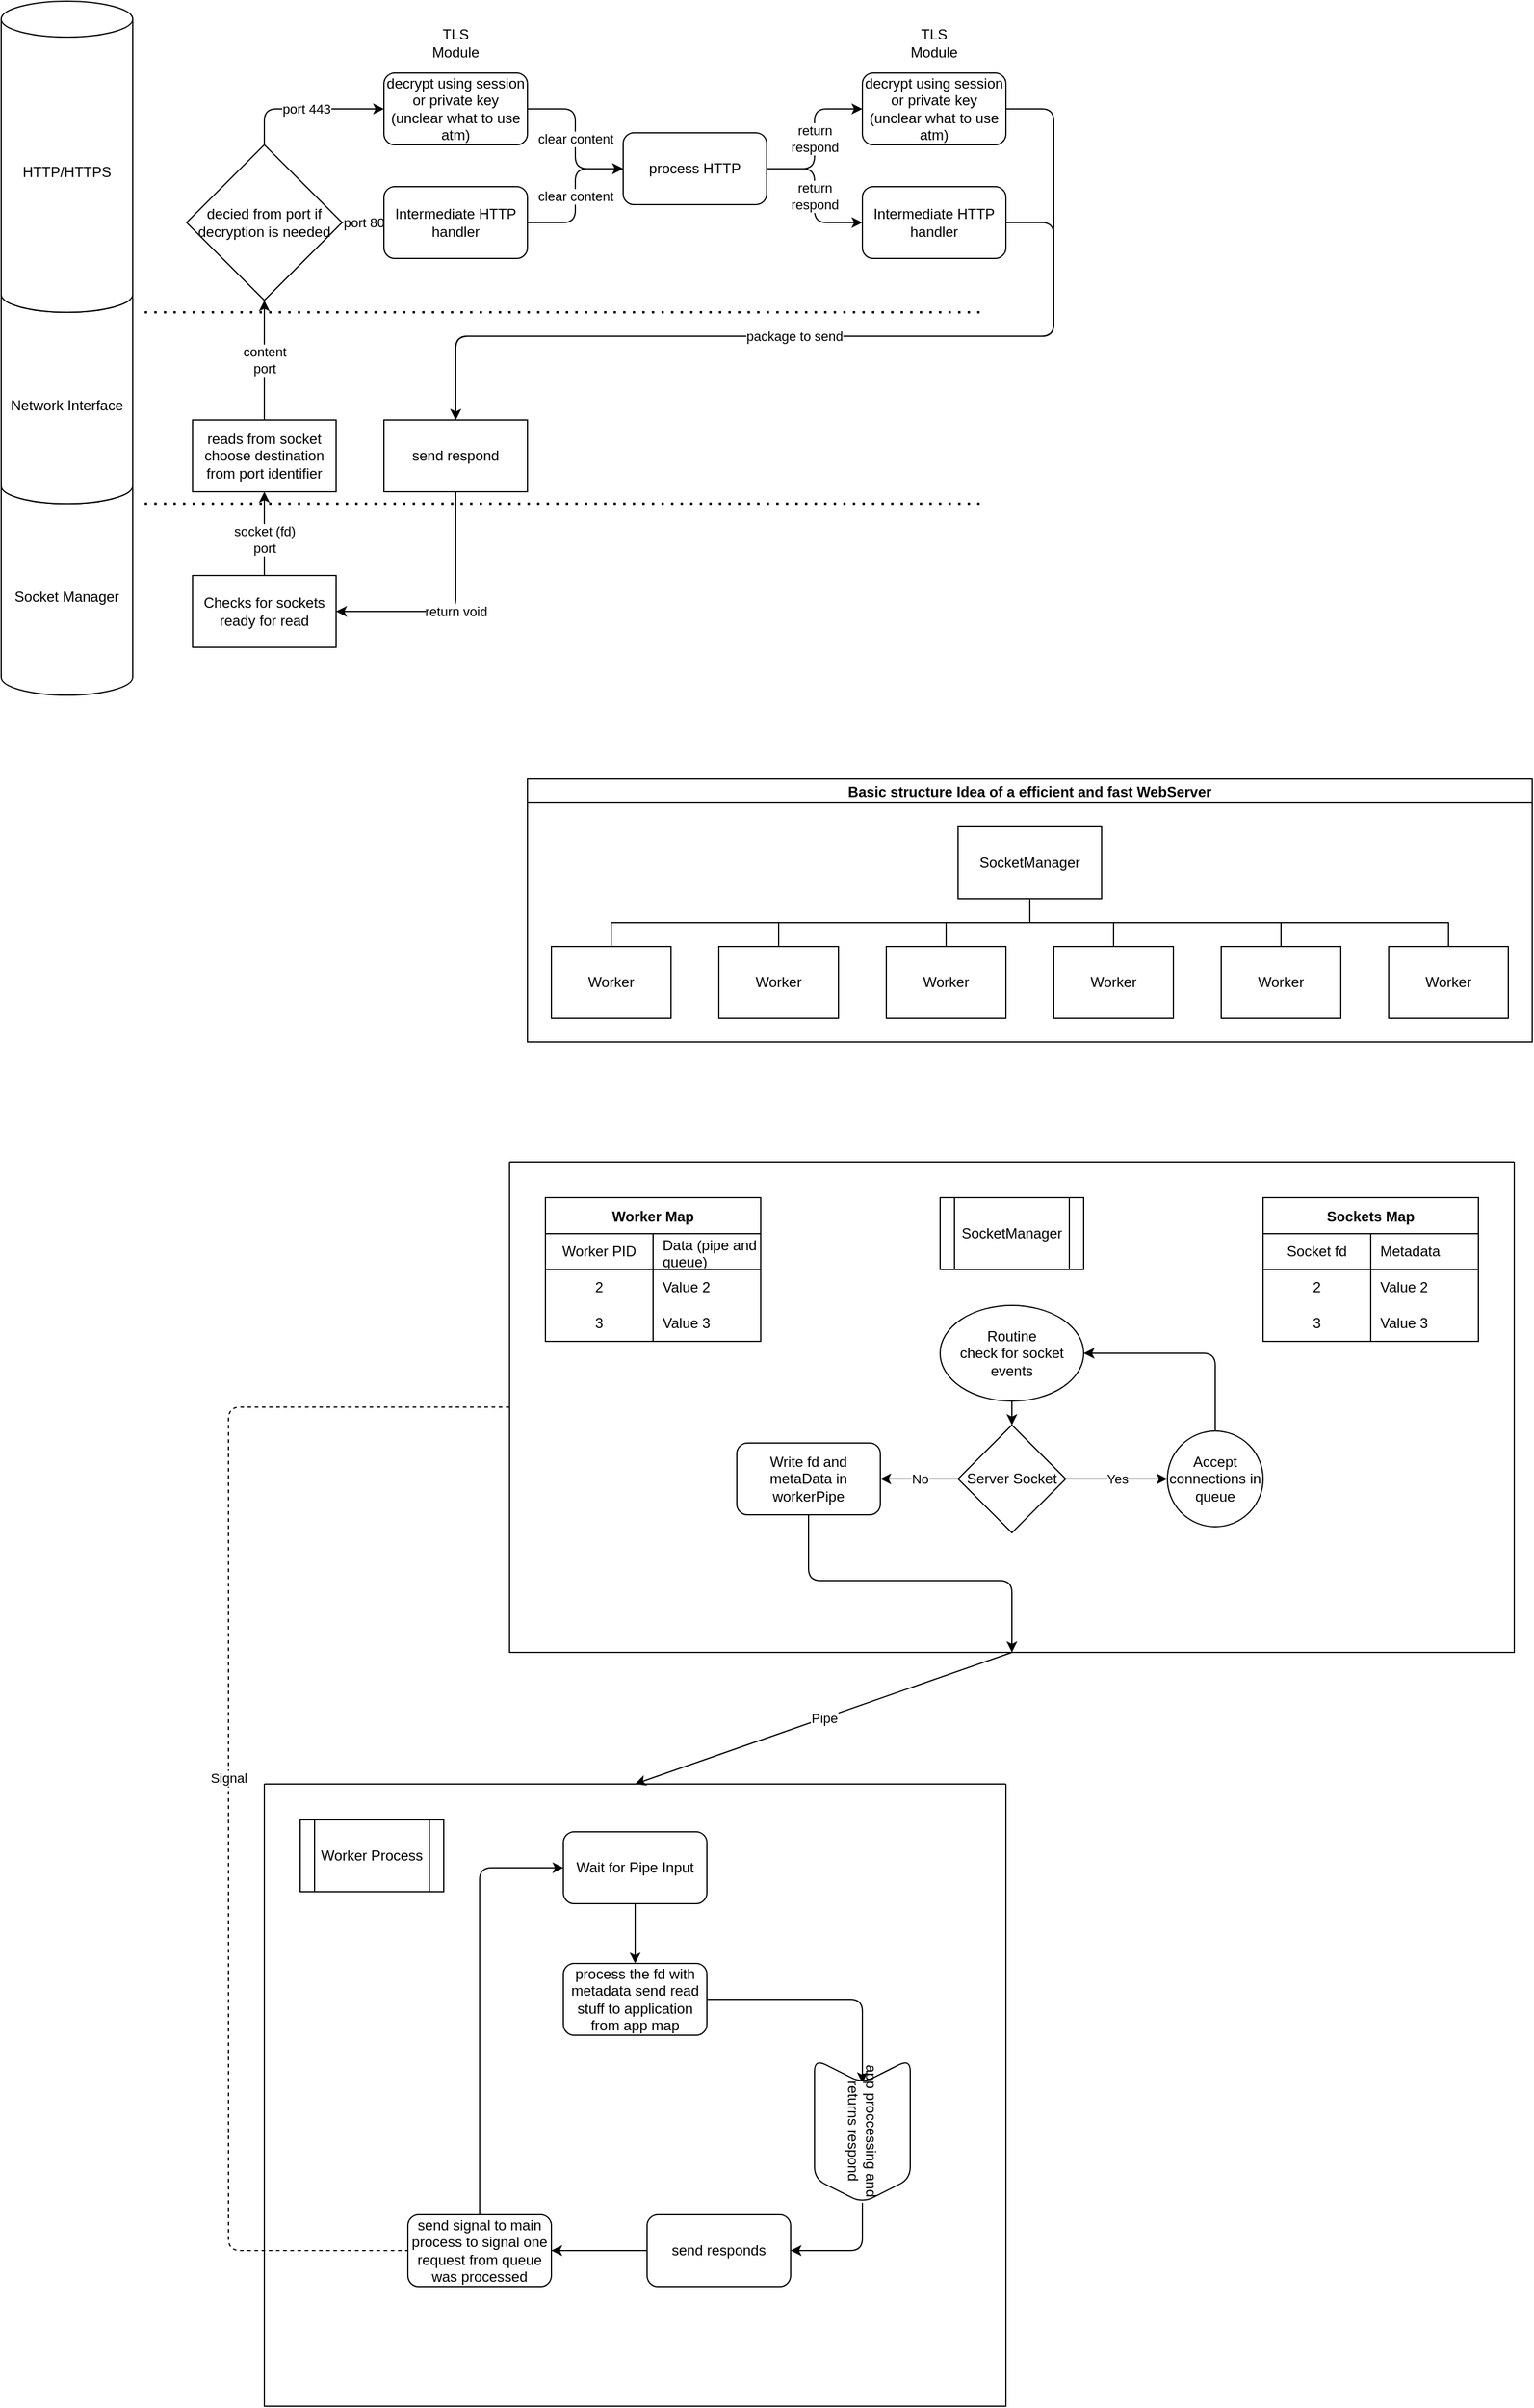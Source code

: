 <mxfile>
    <diagram id="cBjchAkmlBqhMuz2ZoYb" name="Page-1">
        <mxGraphModel dx="653" dy="290" grid="1" gridSize="10" guides="1" tooltips="1" connect="1" arrows="1" fold="1" page="1" pageScale="1" pageWidth="850" pageHeight="1100" math="0" shadow="0">
            <root>
                <mxCell id="0"/>
                <mxCell id="1" parent="0"/>
                <mxCell id="13" value="Socket Manager" style="shape=cylinder3;whiteSpace=wrap;html=1;boundedLbl=1;backgroundOutline=1;size=15;" parent="1" vertex="1">
                    <mxGeometry y="510" width="110" height="190" as="geometry"/>
                </mxCell>
                <mxCell id="12" value="Network Interface" style="shape=cylinder3;whiteSpace=wrap;html=1;boundedLbl=1;backgroundOutline=1;size=15;" parent="1" vertex="1">
                    <mxGeometry y="350" width="110" height="190" as="geometry"/>
                </mxCell>
                <mxCell id="7" value="HTTP/HTTPS" style="shape=cylinder3;whiteSpace=wrap;html=1;boundedLbl=1;backgroundOutline=1;size=15;" parent="1" vertex="1">
                    <mxGeometry y="120" width="110" height="260" as="geometry"/>
                </mxCell>
                <mxCell id="33" value="" style="endArrow=none;dashed=1;html=1;dashPattern=1 3;strokeWidth=2;" parent="1" edge="1">
                    <mxGeometry width="50" height="50" relative="1" as="geometry">
                        <mxPoint x="120" y="380" as="sourcePoint"/>
                        <mxPoint x="820" y="380" as="targetPoint"/>
                    </mxGeometry>
                </mxCell>
                <mxCell id="34" value="" style="endArrow=none;dashed=1;html=1;dashPattern=1 3;strokeWidth=2;" parent="1" edge="1">
                    <mxGeometry width="50" height="50" relative="1" as="geometry">
                        <mxPoint x="120" y="540" as="sourcePoint"/>
                        <mxPoint x="820" y="540" as="targetPoint"/>
                    </mxGeometry>
                </mxCell>
                <mxCell id="61" value="socket (fd)&lt;br&gt;port" style="edgeStyle=none;html=1;exitX=0.5;exitY=0;exitDx=0;exitDy=0;entryX=0.5;entryY=1;entryDx=0;entryDy=0;" parent="1" source="57" target="59" edge="1">
                    <mxGeometry x="-0.143" relative="1" as="geometry">
                        <Array as="points">
                            <mxPoint x="220" y="550"/>
                        </Array>
                        <mxPoint as="offset"/>
                    </mxGeometry>
                </mxCell>
                <mxCell id="57" value="Checks for sockets ready for read" style="rounded=0;whiteSpace=wrap;html=1;" parent="1" vertex="1">
                    <mxGeometry x="160" y="600" width="120" height="60" as="geometry"/>
                </mxCell>
                <mxCell id="77" value="content&lt;br&gt;port" style="edgeStyle=none;html=1;" parent="1" source="59" target="76" edge="1">
                    <mxGeometry relative="1" as="geometry"/>
                </mxCell>
                <mxCell id="59" value="reads from socket&lt;br&gt;choose destination from port identifier" style="rounded=0;whiteSpace=wrap;html=1;" parent="1" vertex="1">
                    <mxGeometry x="160" y="470" width="120" height="60" as="geometry"/>
                </mxCell>
                <mxCell id="82" value="port 80" style="edgeStyle=none;html=1;exitX=1;exitY=0.5;exitDx=0;exitDy=0;entryX=0;entryY=0.5;entryDx=0;entryDy=0;spacingTop=0;spacing=2;" parent="1" source="76" target="81" edge="1">
                    <mxGeometry relative="1" as="geometry">
                        <Array as="points"/>
                    </mxGeometry>
                </mxCell>
                <mxCell id="83" value="port 443" style="edgeStyle=none;html=1;exitX=0.5;exitY=0;exitDx=0;exitDy=0;entryX=0;entryY=0.5;entryDx=0;entryDy=0;" parent="1" source="76" target="80" edge="1">
                    <mxGeometry relative="1" as="geometry">
                        <Array as="points">
                            <mxPoint x="220" y="210"/>
                        </Array>
                    </mxGeometry>
                </mxCell>
                <mxCell id="76" value="decied from port if decryption is needed" style="rhombus;whiteSpace=wrap;html=1;rounded=0;" parent="1" vertex="1">
                    <mxGeometry x="155" y="240" width="130" height="130" as="geometry"/>
                </mxCell>
                <mxCell id="91" value="clear content" style="edgeStyle=none;html=1;exitX=1;exitY=0.5;exitDx=0;exitDy=0;entryX=0;entryY=0.5;entryDx=0;entryDy=0;" parent="1" source="80" target="87" edge="1">
                    <mxGeometry relative="1" as="geometry">
                        <Array as="points">
                            <mxPoint x="480" y="210"/>
                            <mxPoint x="480" y="260"/>
                        </Array>
                    </mxGeometry>
                </mxCell>
                <mxCell id="80" value="decrypt using session or private key (unclear what to use atm)" style="rounded=1;whiteSpace=wrap;html=1;" parent="1" vertex="1">
                    <mxGeometry x="320" y="180" width="120" height="60" as="geometry"/>
                </mxCell>
                <mxCell id="90" value="clear content" style="edgeStyle=none;html=1;exitX=1;exitY=0.5;exitDx=0;exitDy=0;entryX=0;entryY=0.5;entryDx=0;entryDy=0;" parent="1" source="81" target="87" edge="1">
                    <mxGeometry relative="1" as="geometry">
                        <Array as="points">
                            <mxPoint x="480" y="305"/>
                            <mxPoint x="480" y="260"/>
                        </Array>
                    </mxGeometry>
                </mxCell>
                <mxCell id="81" value="Intermediate HTTP handler" style="rounded=1;whiteSpace=wrap;html=1;" parent="1" vertex="1">
                    <mxGeometry x="320" y="275" width="120" height="60" as="geometry"/>
                </mxCell>
                <mxCell id="100" value="return void" style="edgeStyle=none;html=1;exitX=0.5;exitY=1;exitDx=0;exitDy=0;entryX=1;entryY=0.5;entryDx=0;entryDy=0;" parent="1" source="85" target="57" edge="1">
                    <mxGeometry relative="1" as="geometry">
                        <mxPoint x="380" y="590" as="targetPoint"/>
                        <Array as="points">
                            <mxPoint x="380" y="630"/>
                        </Array>
                    </mxGeometry>
                </mxCell>
                <mxCell id="85" value="send respond" style="rounded=0;whiteSpace=wrap;html=1;" parent="1" vertex="1">
                    <mxGeometry x="320" y="470" width="120" height="60" as="geometry"/>
                </mxCell>
                <mxCell id="94" value="return&lt;br&gt;respond" style="edgeStyle=none;html=1;exitX=1;exitY=0.5;exitDx=0;exitDy=0;entryX=0;entryY=0.5;entryDx=0;entryDy=0;" parent="1" source="87" target="93" edge="1">
                    <mxGeometry relative="1" as="geometry">
                        <Array as="points">
                            <mxPoint x="680" y="260"/>
                            <mxPoint x="680" y="305"/>
                        </Array>
                    </mxGeometry>
                </mxCell>
                <mxCell id="95" value="return&lt;br&gt;respond" style="edgeStyle=none;html=1;exitX=1;exitY=0.5;exitDx=0;exitDy=0;entryX=0;entryY=0.5;entryDx=0;entryDy=0;" parent="1" source="87" target="92" edge="1">
                    <mxGeometry relative="1" as="geometry">
                        <Array as="points">
                            <mxPoint x="680" y="260"/>
                            <mxPoint x="680" y="210"/>
                        </Array>
                    </mxGeometry>
                </mxCell>
                <mxCell id="87" value="process HTTP" style="whiteSpace=wrap;html=1;rounded=1;" parent="1" vertex="1">
                    <mxGeometry x="520" y="230" width="120" height="60" as="geometry"/>
                </mxCell>
                <mxCell id="97" style="edgeStyle=none;html=1;exitX=1;exitY=0.5;exitDx=0;exitDy=0;entryX=0.5;entryY=0;entryDx=0;entryDy=0;" parent="1" source="92" target="85" edge="1">
                    <mxGeometry relative="1" as="geometry">
                        <Array as="points">
                            <mxPoint x="880" y="210"/>
                            <mxPoint x="880" y="400"/>
                            <mxPoint x="380" y="400"/>
                        </Array>
                    </mxGeometry>
                </mxCell>
                <mxCell id="92" value="decrypt using session or private key (unclear what to use atm)" style="rounded=1;whiteSpace=wrap;html=1;" parent="1" vertex="1">
                    <mxGeometry x="720" y="180" width="120" height="60" as="geometry"/>
                </mxCell>
                <mxCell id="96" value="package to send" style="edgeStyle=none;html=1;exitX=1;exitY=0.5;exitDx=0;exitDy=0;entryX=0.5;entryY=0;entryDx=0;entryDy=0;" parent="1" source="93" target="85" edge="1">
                    <mxGeometry relative="1" as="geometry">
                        <mxPoint x="900" y="305" as="targetPoint"/>
                        <Array as="points">
                            <mxPoint x="880" y="305"/>
                            <mxPoint x="880" y="400"/>
                            <mxPoint x="380" y="400"/>
                        </Array>
                    </mxGeometry>
                </mxCell>
                <mxCell id="93" value="Intermediate HTTP handler" style="rounded=1;whiteSpace=wrap;html=1;" parent="1" vertex="1">
                    <mxGeometry x="720" y="275" width="120" height="60" as="geometry"/>
                </mxCell>
                <mxCell id="98" value="TLS Module" style="text;html=1;strokeColor=none;fillColor=none;align=center;verticalAlign=middle;whiteSpace=wrap;rounded=0;" parent="1" vertex="1">
                    <mxGeometry x="350" y="140" width="60" height="30" as="geometry"/>
                </mxCell>
                <mxCell id="99" value="TLS Module" style="text;html=1;strokeColor=none;fillColor=none;align=center;verticalAlign=middle;whiteSpace=wrap;rounded=0;" parent="1" vertex="1">
                    <mxGeometry x="750" y="140" width="60" height="30" as="geometry"/>
                </mxCell>
                <mxCell id="101" value="Basic structure Idea of a efficient and fast WebServer" style="swimlane;startSize=20;horizontal=1;containerType=tree;newEdgeStyle={&quot;edgeStyle&quot;:&quot;elbowEdgeStyle&quot;,&quot;startArrow&quot;:&quot;none&quot;,&quot;endArrow&quot;:&quot;none&quot;};" parent="1" vertex="1">
                    <mxGeometry x="440" y="770" width="840" height="220" as="geometry"/>
                </mxCell>
                <mxCell id="102" value="" style="edgeStyle=elbowEdgeStyle;elbow=vertical;sourcePerimeterSpacing=0;targetPerimeterSpacing=0;startArrow=none;endArrow=none;rounded=0;curved=0;" parent="101" source="104" target="105" edge="1">
                    <mxGeometry relative="1" as="geometry"/>
                </mxCell>
                <mxCell id="103" value="" style="edgeStyle=elbowEdgeStyle;elbow=vertical;sourcePerimeterSpacing=0;targetPerimeterSpacing=0;startArrow=none;endArrow=none;rounded=0;curved=0;" parent="101" source="104" target="106" edge="1">
                    <mxGeometry relative="1" as="geometry"/>
                </mxCell>
                <UserObject label="SocketManager" treeRoot="1" id="104">
                    <mxCell style="whiteSpace=wrap;html=1;align=center;treeFolding=1;treeMoving=1;newEdgeStyle={&quot;edgeStyle&quot;:&quot;elbowEdgeStyle&quot;,&quot;startArrow&quot;:&quot;none&quot;,&quot;endArrow&quot;:&quot;none&quot;};" parent="101" vertex="1">
                        <mxGeometry x="360" y="40" width="120" height="60" as="geometry"/>
                    </mxCell>
                </UserObject>
                <mxCell id="105" value="Worker" style="whiteSpace=wrap;html=1;align=center;verticalAlign=middle;treeFolding=1;treeMoving=1;newEdgeStyle={&quot;edgeStyle&quot;:&quot;elbowEdgeStyle&quot;,&quot;startArrow&quot;:&quot;none&quot;,&quot;endArrow&quot;:&quot;none&quot;};" parent="101" vertex="1">
                    <mxGeometry x="20" y="140" width="100" height="60" as="geometry"/>
                </mxCell>
                <mxCell id="106" value="Worker" style="whiteSpace=wrap;html=1;align=center;verticalAlign=middle;treeFolding=1;treeMoving=1;newEdgeStyle={&quot;edgeStyle&quot;:&quot;elbowEdgeStyle&quot;,&quot;startArrow&quot;:&quot;none&quot;,&quot;endArrow&quot;:&quot;none&quot;};" parent="101" vertex="1">
                    <mxGeometry x="160" y="140" width="100" height="60" as="geometry"/>
                </mxCell>
                <mxCell id="114" value="Worker" style="whiteSpace=wrap;html=1;align=center;verticalAlign=middle;treeFolding=1;treeMoving=1;newEdgeStyle={&quot;edgeStyle&quot;:&quot;elbowEdgeStyle&quot;,&quot;startArrow&quot;:&quot;none&quot;,&quot;endArrow&quot;:&quot;none&quot;};" parent="101" vertex="1">
                    <mxGeometry x="300" y="140" width="100" height="60" as="geometry"/>
                </mxCell>
                <mxCell id="115" value="" style="edgeStyle=elbowEdgeStyle;elbow=vertical;sourcePerimeterSpacing=0;targetPerimeterSpacing=0;startArrow=none;endArrow=none;rounded=0;curved=0;exitX=0.5;exitY=1;exitDx=0;exitDy=0;" parent="101" source="104" target="114" edge="1">
                    <mxGeometry relative="1" as="geometry">
                        <mxPoint x="350" y="120" as="sourcePoint"/>
                    </mxGeometry>
                </mxCell>
                <mxCell id="116" value="Worker" style="whiteSpace=wrap;html=1;align=center;verticalAlign=middle;treeFolding=1;treeMoving=1;newEdgeStyle={&quot;edgeStyle&quot;:&quot;elbowEdgeStyle&quot;,&quot;startArrow&quot;:&quot;none&quot;,&quot;endArrow&quot;:&quot;none&quot;};" parent="101" vertex="1">
                    <mxGeometry x="440" y="140" width="100" height="60" as="geometry"/>
                </mxCell>
                <mxCell id="117" value="" style="edgeStyle=elbowEdgeStyle;elbow=vertical;sourcePerimeterSpacing=0;targetPerimeterSpacing=0;startArrow=none;endArrow=none;rounded=0;curved=0;" parent="101" target="116" edge="1">
                    <mxGeometry relative="1" as="geometry">
                        <mxPoint x="420" y="100" as="sourcePoint"/>
                    </mxGeometry>
                </mxCell>
                <mxCell id="121" value="Worker" style="whiteSpace=wrap;html=1;align=center;verticalAlign=middle;treeFolding=1;treeMoving=1;newEdgeStyle={&quot;edgeStyle&quot;:&quot;elbowEdgeStyle&quot;,&quot;startArrow&quot;:&quot;none&quot;,&quot;endArrow&quot;:&quot;none&quot;};" parent="101" vertex="1">
                    <mxGeometry x="580" y="140" width="100" height="60" as="geometry"/>
                </mxCell>
                <mxCell id="122" value="" style="edgeStyle=elbowEdgeStyle;elbow=vertical;sourcePerimeterSpacing=0;targetPerimeterSpacing=0;startArrow=none;endArrow=none;rounded=0;curved=0;exitX=0.5;exitY=1;exitDx=0;exitDy=0;" parent="101" source="104" target="121" edge="1">
                    <mxGeometry relative="1" as="geometry">
                        <mxPoint x="560" y="100" as="sourcePoint"/>
                    </mxGeometry>
                </mxCell>
                <mxCell id="123" value="Worker" style="whiteSpace=wrap;html=1;align=center;verticalAlign=middle;treeFolding=1;treeMoving=1;newEdgeStyle={&quot;edgeStyle&quot;:&quot;elbowEdgeStyle&quot;,&quot;startArrow&quot;:&quot;none&quot;,&quot;endArrow&quot;:&quot;none&quot;};" parent="101" vertex="1">
                    <mxGeometry x="720" y="140" width="100" height="60" as="geometry"/>
                </mxCell>
                <mxCell id="124" value="" style="edgeStyle=elbowEdgeStyle;elbow=vertical;sourcePerimeterSpacing=0;targetPerimeterSpacing=0;startArrow=none;endArrow=none;rounded=0;curved=0;exitX=0.5;exitY=1;exitDx=0;exitDy=0;" parent="101" source="104" target="123" edge="1">
                    <mxGeometry relative="1" as="geometry">
                        <mxPoint x="700.0" y="100" as="sourcePoint"/>
                    </mxGeometry>
                </mxCell>
                <mxCell id="136" value="" style="swimlane;startSize=0;" parent="1" vertex="1">
                    <mxGeometry x="425" y="1090" width="840" height="410" as="geometry"/>
                </mxCell>
                <mxCell id="133" value="SocketManager" style="shape=process;whiteSpace=wrap;html=1;backgroundOutline=1;" parent="136" vertex="1">
                    <mxGeometry x="360" y="30" width="120" height="60" as="geometry"/>
                </mxCell>
                <mxCell id="141" style="edgeStyle=none;html=1;exitX=0.5;exitY=1;exitDx=0;exitDy=0;entryX=0.5;entryY=0;entryDx=0;entryDy=0;" parent="136" source="135" target="137" edge="1">
                    <mxGeometry relative="1" as="geometry"/>
                </mxCell>
                <mxCell id="135" value="Routine&lt;br&gt;check for socket events" style="ellipse;whiteSpace=wrap;html=1;" parent="136" vertex="1">
                    <mxGeometry x="360" y="120" width="120" height="80" as="geometry"/>
                </mxCell>
                <mxCell id="139" value="Yes" style="edgeStyle=none;html=1;" parent="136" source="137" target="138" edge="1">
                    <mxGeometry relative="1" as="geometry"/>
                </mxCell>
                <mxCell id="143" value="No" style="edgeStyle=none;html=1;" parent="136" source="137" target="142" edge="1">
                    <mxGeometry relative="1" as="geometry"/>
                </mxCell>
                <mxCell id="137" value="Server Socket" style="rhombus;whiteSpace=wrap;html=1;" parent="136" vertex="1">
                    <mxGeometry x="375" y="220" width="90" height="90" as="geometry"/>
                </mxCell>
                <mxCell id="140" style="edgeStyle=none;html=1;exitX=0.5;exitY=0;exitDx=0;exitDy=0;entryX=1;entryY=0.5;entryDx=0;entryDy=0;" parent="136" source="138" target="135" edge="1">
                    <mxGeometry relative="1" as="geometry">
                        <Array as="points">
                            <mxPoint x="590" y="160"/>
                        </Array>
                    </mxGeometry>
                </mxCell>
                <mxCell id="138" value="Accept connections in queue" style="ellipse;whiteSpace=wrap;html=1;" parent="136" vertex="1">
                    <mxGeometry x="550" y="225" width="80" height="80" as="geometry"/>
                </mxCell>
                <mxCell id="145" style="edgeStyle=none;html=1;exitX=0.5;exitY=1;exitDx=0;exitDy=0;entryX=0.5;entryY=1;entryDx=0;entryDy=0;" parent="136" source="142" target="136" edge="1">
                    <mxGeometry relative="1" as="geometry">
                        <Array as="points">
                            <mxPoint x="250" y="350"/>
                            <mxPoint x="420" y="350"/>
                        </Array>
                    </mxGeometry>
                </mxCell>
                <mxCell id="142" value="Write fd and metaData in workerPipe" style="rounded=1;whiteSpace=wrap;html=1;" parent="136" vertex="1">
                    <mxGeometry x="190" y="235" width="120" height="60" as="geometry"/>
                </mxCell>
                <mxCell id="183" value="" style="group" parent="136" vertex="1" connectable="0">
                    <mxGeometry x="30" y="30" width="180" height="120" as="geometry"/>
                </mxCell>
                <mxCell id="156" value="Worker Map" style="shape=table;startSize=30;container=1;collapsible=0;childLayout=tableLayout;fixedRows=1;rowLines=0;fontStyle=1;" parent="183" vertex="1">
                    <mxGeometry width="180" height="120" as="geometry"/>
                </mxCell>
                <mxCell id="157" value="" style="shape=tableRow;horizontal=0;startSize=0;swimlaneHead=0;swimlaneBody=0;top=0;left=0;bottom=0;right=0;collapsible=0;dropTarget=0;fillColor=none;points=[[0,0.5],[1,0.5]];portConstraint=eastwest;" parent="156" vertex="1">
                    <mxGeometry y="30" width="180" height="30" as="geometry"/>
                </mxCell>
                <mxCell id="158" value="Worker PID" style="shape=partialRectangle;html=1;whiteSpace=wrap;connectable=0;fillColor=none;top=0;left=0;bottom=0;right=0;overflow=hidden;pointerEvents=1;" parent="157" vertex="1">
                    <mxGeometry width="90" height="30" as="geometry">
                        <mxRectangle width="90" height="30" as="alternateBounds"/>
                    </mxGeometry>
                </mxCell>
                <mxCell id="159" value="Data (pipe and queue)" style="shape=partialRectangle;html=1;whiteSpace=wrap;connectable=0;fillColor=none;top=0;left=0;bottom=0;right=0;align=left;spacingLeft=6;overflow=hidden;" parent="157" vertex="1">
                    <mxGeometry x="90" width="90" height="30" as="geometry">
                        <mxRectangle width="90" height="30" as="alternateBounds"/>
                    </mxGeometry>
                </mxCell>
                <mxCell id="160" value="" style="shape=tableRow;horizontal=0;startSize=0;swimlaneHead=0;swimlaneBody=0;top=0;left=0;bottom=0;right=0;collapsible=0;dropTarget=0;fillColor=none;points=[[0,0.5],[1,0.5]];portConstraint=eastwest;" parent="156" vertex="1">
                    <mxGeometry y="60" width="180" height="30" as="geometry"/>
                </mxCell>
                <mxCell id="161" value="2" style="shape=partialRectangle;html=1;whiteSpace=wrap;connectable=0;fillColor=none;top=0;left=0;bottom=0;right=0;overflow=hidden;" parent="160" vertex="1">
                    <mxGeometry width="90" height="30" as="geometry">
                        <mxRectangle width="90" height="30" as="alternateBounds"/>
                    </mxGeometry>
                </mxCell>
                <mxCell id="162" value="Value 2" style="shape=partialRectangle;html=1;whiteSpace=wrap;connectable=0;fillColor=none;top=0;left=0;bottom=0;right=0;align=left;spacingLeft=6;overflow=hidden;" parent="160" vertex="1">
                    <mxGeometry x="90" width="90" height="30" as="geometry">
                        <mxRectangle width="90" height="30" as="alternateBounds"/>
                    </mxGeometry>
                </mxCell>
                <mxCell id="163" value="" style="shape=tableRow;horizontal=0;startSize=0;swimlaneHead=0;swimlaneBody=0;top=0;left=0;bottom=0;right=0;collapsible=0;dropTarget=0;fillColor=none;points=[[0,0.5],[1,0.5]];portConstraint=eastwest;" parent="156" vertex="1">
                    <mxGeometry y="90" width="180" height="30" as="geometry"/>
                </mxCell>
                <mxCell id="164" value="3" style="shape=partialRectangle;html=1;whiteSpace=wrap;connectable=0;fillColor=none;top=0;left=0;bottom=0;right=0;overflow=hidden;" parent="163" vertex="1">
                    <mxGeometry width="90" height="30" as="geometry">
                        <mxRectangle width="90" height="30" as="alternateBounds"/>
                    </mxGeometry>
                </mxCell>
                <mxCell id="165" value="Value 3" style="shape=partialRectangle;html=1;whiteSpace=wrap;connectable=0;fillColor=none;top=0;left=0;bottom=0;right=0;align=left;spacingLeft=6;overflow=hidden;" parent="163" vertex="1">
                    <mxGeometry x="90" width="90" height="30" as="geometry">
                        <mxRectangle width="90" height="30" as="alternateBounds"/>
                    </mxGeometry>
                </mxCell>
                <mxCell id="182" value="" style="line;strokeWidth=1;html=1;" parent="183" vertex="1">
                    <mxGeometry y="55" width="180" height="10" as="geometry"/>
                </mxCell>
                <mxCell id="184" value="" style="group" parent="136" vertex="1" connectable="0">
                    <mxGeometry x="630" y="30" width="180" height="120" as="geometry"/>
                </mxCell>
                <mxCell id="185" value="Sockets Map" style="shape=table;startSize=30;container=1;collapsible=0;childLayout=tableLayout;fixedRows=1;rowLines=0;fontStyle=1;" parent="184" vertex="1">
                    <mxGeometry width="180" height="120" as="geometry"/>
                </mxCell>
                <mxCell id="186" value="" style="shape=tableRow;horizontal=0;startSize=0;swimlaneHead=0;swimlaneBody=0;top=0;left=0;bottom=0;right=0;collapsible=0;dropTarget=0;fillColor=none;points=[[0,0.5],[1,0.5]];portConstraint=eastwest;" parent="185" vertex="1">
                    <mxGeometry y="30" width="180" height="30" as="geometry"/>
                </mxCell>
                <mxCell id="187" value="Socket fd" style="shape=partialRectangle;html=1;whiteSpace=wrap;connectable=0;fillColor=none;top=0;left=0;bottom=0;right=0;overflow=hidden;pointerEvents=1;" parent="186" vertex="1">
                    <mxGeometry width="90" height="30" as="geometry">
                        <mxRectangle width="90" height="30" as="alternateBounds"/>
                    </mxGeometry>
                </mxCell>
                <mxCell id="188" value="Metadata" style="shape=partialRectangle;html=1;whiteSpace=wrap;connectable=0;fillColor=none;top=0;left=0;bottom=0;right=0;align=left;spacingLeft=6;overflow=hidden;" parent="186" vertex="1">
                    <mxGeometry x="90" width="90" height="30" as="geometry">
                        <mxRectangle width="90" height="30" as="alternateBounds"/>
                    </mxGeometry>
                </mxCell>
                <mxCell id="189" value="" style="shape=tableRow;horizontal=0;startSize=0;swimlaneHead=0;swimlaneBody=0;top=0;left=0;bottom=0;right=0;collapsible=0;dropTarget=0;fillColor=none;points=[[0,0.5],[1,0.5]];portConstraint=eastwest;" parent="185" vertex="1">
                    <mxGeometry y="60" width="180" height="30" as="geometry"/>
                </mxCell>
                <mxCell id="190" value="2" style="shape=partialRectangle;html=1;whiteSpace=wrap;connectable=0;fillColor=none;top=0;left=0;bottom=0;right=0;overflow=hidden;" parent="189" vertex="1">
                    <mxGeometry width="90" height="30" as="geometry">
                        <mxRectangle width="90" height="30" as="alternateBounds"/>
                    </mxGeometry>
                </mxCell>
                <mxCell id="191" value="Value 2" style="shape=partialRectangle;html=1;whiteSpace=wrap;connectable=0;fillColor=none;top=0;left=0;bottom=0;right=0;align=left;spacingLeft=6;overflow=hidden;" parent="189" vertex="1">
                    <mxGeometry x="90" width="90" height="30" as="geometry">
                        <mxRectangle width="90" height="30" as="alternateBounds"/>
                    </mxGeometry>
                </mxCell>
                <mxCell id="192" value="" style="shape=tableRow;horizontal=0;startSize=0;swimlaneHead=0;swimlaneBody=0;top=0;left=0;bottom=0;right=0;collapsible=0;dropTarget=0;fillColor=none;points=[[0,0.5],[1,0.5]];portConstraint=eastwest;" parent="185" vertex="1">
                    <mxGeometry y="90" width="180" height="30" as="geometry"/>
                </mxCell>
                <mxCell id="193" value="3" style="shape=partialRectangle;html=1;whiteSpace=wrap;connectable=0;fillColor=none;top=0;left=0;bottom=0;right=0;overflow=hidden;" parent="192" vertex="1">
                    <mxGeometry width="90" height="30" as="geometry">
                        <mxRectangle width="90" height="30" as="alternateBounds"/>
                    </mxGeometry>
                </mxCell>
                <mxCell id="194" value="Value 3" style="shape=partialRectangle;html=1;whiteSpace=wrap;connectable=0;fillColor=none;top=0;left=0;bottom=0;right=0;align=left;spacingLeft=6;overflow=hidden;" parent="192" vertex="1">
                    <mxGeometry x="90" width="90" height="30" as="geometry">
                        <mxRectangle width="90" height="30" as="alternateBounds"/>
                    </mxGeometry>
                </mxCell>
                <mxCell id="195" value="" style="line;strokeWidth=1;html=1;" parent="184" vertex="1">
                    <mxGeometry y="55" width="180" height="10" as="geometry"/>
                </mxCell>
                <mxCell id="196" value="" style="swimlane;startSize=0;strokeWidth=1;" parent="1" vertex="1">
                    <mxGeometry x="220" y="1610" width="620" height="520" as="geometry"/>
                </mxCell>
                <mxCell id="198" value="Worker Process" style="shape=process;whiteSpace=wrap;html=1;backgroundOutline=1;strokeWidth=1;" parent="196" vertex="1">
                    <mxGeometry x="30" y="30" width="120" height="60" as="geometry"/>
                </mxCell>
                <mxCell id="204" value="" style="edgeStyle=none;html=1;" edge="1" parent="196" source="202" target="203">
                    <mxGeometry relative="1" as="geometry"/>
                </mxCell>
                <mxCell id="202" value="Wait for Pipe Input" style="rounded=1;whiteSpace=wrap;html=1;strokeWidth=1;" parent="196" vertex="1">
                    <mxGeometry x="250" y="40" width="120" height="60" as="geometry"/>
                </mxCell>
                <mxCell id="220" style="edgeStyle=none;html=1;exitX=1;exitY=0.5;exitDx=0;exitDy=0;entryX=0;entryY=0.5;entryDx=0;entryDy=0;" edge="1" parent="196" source="203" target="206">
                    <mxGeometry relative="1" as="geometry">
                        <Array as="points">
                            <mxPoint x="500" y="180"/>
                        </Array>
                    </mxGeometry>
                </mxCell>
                <mxCell id="203" value="process the fd with metadata send read stuff to application from app map" style="whiteSpace=wrap;html=1;rounded=1;strokeWidth=1;" vertex="1" parent="196">
                    <mxGeometry x="250" y="150" width="120" height="60" as="geometry"/>
                </mxCell>
                <mxCell id="216" value="" style="edgeStyle=none;html=1;" edge="1" parent="196" source="213" target="215">
                    <mxGeometry relative="1" as="geometry"/>
                </mxCell>
                <mxCell id="213" value="send responds" style="rounded=1;whiteSpace=wrap;html=1;" vertex="1" parent="196">
                    <mxGeometry x="320" y="360" width="120" height="60" as="geometry"/>
                </mxCell>
                <mxCell id="218" style="edgeStyle=none;html=1;exitX=0.5;exitY=0;exitDx=0;exitDy=0;entryX=0;entryY=0.5;entryDx=0;entryDy=0;" edge="1" parent="196" source="215" target="202">
                    <mxGeometry relative="1" as="geometry">
                        <Array as="points">
                            <mxPoint x="180" y="70"/>
                        </Array>
                    </mxGeometry>
                </mxCell>
                <mxCell id="215" value="send signal to main process to signal one request from queue was processed" style="whiteSpace=wrap;html=1;rounded=1;" vertex="1" parent="196">
                    <mxGeometry x="120" y="360" width="120" height="60" as="geometry"/>
                </mxCell>
                <mxCell id="221" style="edgeStyle=none;html=1;exitX=1;exitY=0.5;exitDx=0;exitDy=0;entryX=1;entryY=0.5;entryDx=0;entryDy=0;" edge="1" parent="196" source="206" target="213">
                    <mxGeometry relative="1" as="geometry">
                        <Array as="points">
                            <mxPoint x="500" y="390"/>
                        </Array>
                    </mxGeometry>
                </mxCell>
                <mxCell id="206" value="app proccessing and returns respond" style="shape=step;perimeter=stepPerimeter;whiteSpace=wrap;html=1;fixedSize=1;rounded=1;strokeWidth=1;rotation=90;" vertex="1" parent="196">
                    <mxGeometry x="440" y="250" width="120" height="80" as="geometry"/>
                </mxCell>
                <mxCell id="200" value="" style="endArrow=classic;html=1;entryX=0.5;entryY=0;entryDx=0;entryDy=0;exitX=0.5;exitY=1;exitDx=0;exitDy=0;" parent="1" source="136" target="196" edge="1">
                    <mxGeometry relative="1" as="geometry">
                        <mxPoint x="620" y="1560" as="sourcePoint"/>
                        <mxPoint x="720" y="1560" as="targetPoint"/>
                    </mxGeometry>
                </mxCell>
                <mxCell id="201" value="Pipe" style="edgeLabel;resizable=0;html=1;align=center;verticalAlign=middle;strokeWidth=1;" parent="200" connectable="0" vertex="1">
                    <mxGeometry relative="1" as="geometry"/>
                </mxCell>
                <mxCell id="217" value="Signal" style="endArrow=none;dashed=1;html=1;entryX=0;entryY=0.5;entryDx=0;entryDy=0;" edge="1" parent="1" source="136" target="215">
                    <mxGeometry width="50" height="50" relative="1" as="geometry">
                        <mxPoint x="115" y="1295" as="sourcePoint"/>
                        <mxPoint x="50" y="1900" as="targetPoint"/>
                        <Array as="points">
                            <mxPoint x="190" y="1295"/>
                            <mxPoint x="190" y="2000"/>
                        </Array>
                    </mxGeometry>
                </mxCell>
            </root>
        </mxGraphModel>
    </diagram>
</mxfile>